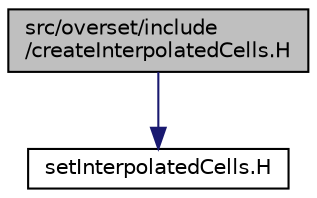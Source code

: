 digraph "src/overset/include/createInterpolatedCells.H"
{
  bgcolor="transparent";
  edge [fontname="Helvetica",fontsize="10",labelfontname="Helvetica",labelfontsize="10"];
  node [fontname="Helvetica",fontsize="10",shape=record];
  Node1 [label="src/overset/include\l/createInterpolatedCells.H",height=0.2,width=0.4,color="black", fillcolor="grey75", style="filled" fontcolor="black"];
  Node1 -> Node2 [color="midnightblue",fontsize="10",style="solid",fontname="Helvetica"];
  Node2 [label="setInterpolatedCells.H",height=0.2,width=0.4,color="black",URL="$setInterpolatedCells_8H.html",tooltip="Sets blocked cells mask field. "];
}
